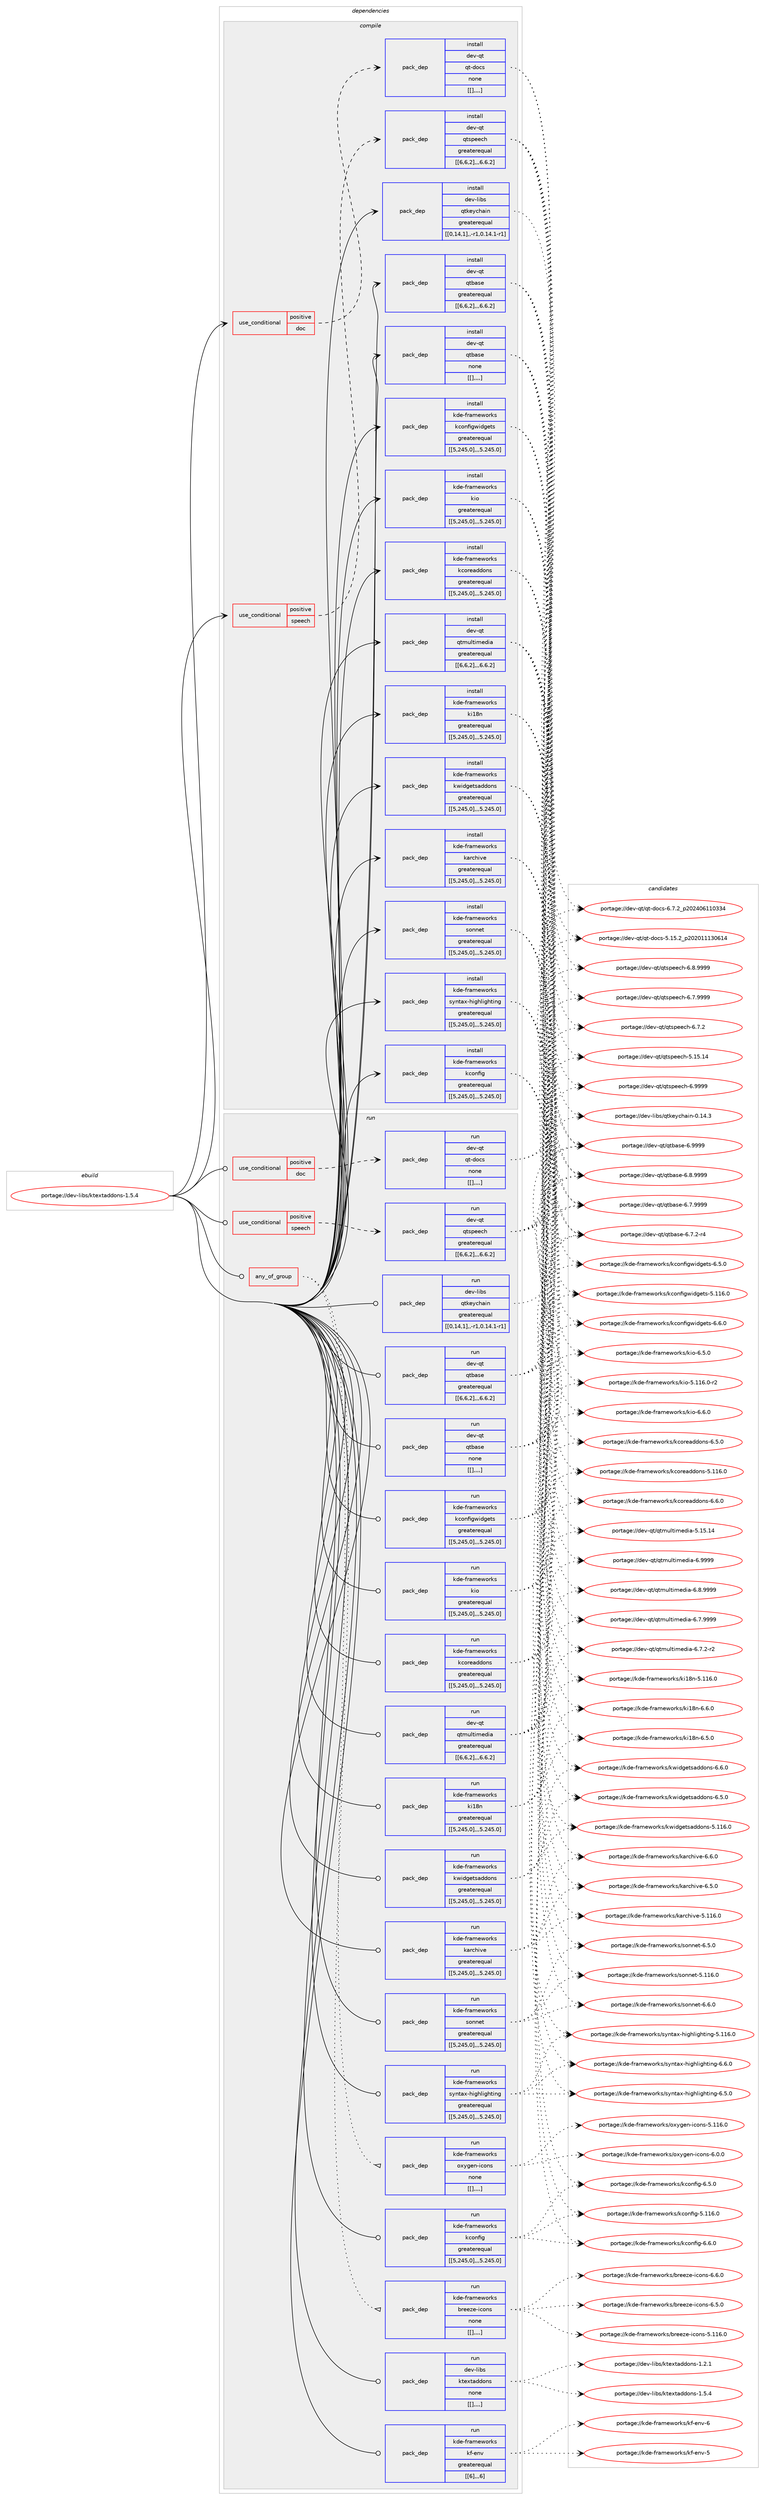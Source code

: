 digraph prolog {

# *************
# Graph options
# *************

newrank=true;
concentrate=true;
compound=true;
graph [rankdir=LR,fontname=Helvetica,fontsize=10,ranksep=1.5];#, ranksep=2.5, nodesep=0.2];
edge  [arrowhead=vee];
node  [fontname=Helvetica,fontsize=10];

# **********
# The ebuild
# **********

subgraph cluster_leftcol {
color=gray;
label=<<i>ebuild</i>>;
id [label="portage://dev-libs/ktextaddons-1.5.4", color=red, width=4, href="../dev-libs/ktextaddons-1.5.4.svg"];
}

# ****************
# The dependencies
# ****************

subgraph cluster_midcol {
color=gray;
label=<<i>dependencies</i>>;
subgraph cluster_compile {
fillcolor="#eeeeee";
style=filled;
label=<<i>compile</i>>;
subgraph cond27383 {
dependency110392 [label=<<TABLE BORDER="0" CELLBORDER="1" CELLSPACING="0" CELLPADDING="4"><TR><TD ROWSPAN="3" CELLPADDING="10">use_conditional</TD></TR><TR><TD>positive</TD></TR><TR><TD>doc</TD></TR></TABLE>>, shape=none, color=red];
subgraph pack81859 {
dependency110393 [label=<<TABLE BORDER="0" CELLBORDER="1" CELLSPACING="0" CELLPADDING="4" WIDTH="220"><TR><TD ROWSPAN="6" CELLPADDING="30">pack_dep</TD></TR><TR><TD WIDTH="110">install</TD></TR><TR><TD>dev-qt</TD></TR><TR><TD>qt-docs</TD></TR><TR><TD>none</TD></TR><TR><TD>[[],,,,]</TD></TR></TABLE>>, shape=none, color=blue];
}
dependency110392:e -> dependency110393:w [weight=20,style="dashed",arrowhead="vee"];
}
id:e -> dependency110392:w [weight=20,style="solid",arrowhead="vee"];
subgraph cond27384 {
dependency110394 [label=<<TABLE BORDER="0" CELLBORDER="1" CELLSPACING="0" CELLPADDING="4"><TR><TD ROWSPAN="3" CELLPADDING="10">use_conditional</TD></TR><TR><TD>positive</TD></TR><TR><TD>speech</TD></TR></TABLE>>, shape=none, color=red];
subgraph pack81860 {
dependency110395 [label=<<TABLE BORDER="0" CELLBORDER="1" CELLSPACING="0" CELLPADDING="4" WIDTH="220"><TR><TD ROWSPAN="6" CELLPADDING="30">pack_dep</TD></TR><TR><TD WIDTH="110">install</TD></TR><TR><TD>dev-qt</TD></TR><TR><TD>qtspeech</TD></TR><TR><TD>greaterequal</TD></TR><TR><TD>[[6,6,2],,,6.6.2]</TD></TR></TABLE>>, shape=none, color=blue];
}
dependency110394:e -> dependency110395:w [weight=20,style="dashed",arrowhead="vee"];
}
id:e -> dependency110394:w [weight=20,style="solid",arrowhead="vee"];
subgraph pack81861 {
dependency110396 [label=<<TABLE BORDER="0" CELLBORDER="1" CELLSPACING="0" CELLPADDING="4" WIDTH="220"><TR><TD ROWSPAN="6" CELLPADDING="30">pack_dep</TD></TR><TR><TD WIDTH="110">install</TD></TR><TR><TD>dev-libs</TD></TR><TR><TD>qtkeychain</TD></TR><TR><TD>greaterequal</TD></TR><TR><TD>[[0,14,1],,-r1,0.14.1-r1]</TD></TR></TABLE>>, shape=none, color=blue];
}
id:e -> dependency110396:w [weight=20,style="solid",arrowhead="vee"];
subgraph pack81862 {
dependency110397 [label=<<TABLE BORDER="0" CELLBORDER="1" CELLSPACING="0" CELLPADDING="4" WIDTH="220"><TR><TD ROWSPAN="6" CELLPADDING="30">pack_dep</TD></TR><TR><TD WIDTH="110">install</TD></TR><TR><TD>dev-qt</TD></TR><TR><TD>qtbase</TD></TR><TR><TD>greaterequal</TD></TR><TR><TD>[[6,6,2],,,6.6.2]</TD></TR></TABLE>>, shape=none, color=blue];
}
id:e -> dependency110397:w [weight=20,style="solid",arrowhead="vee"];
subgraph pack81863 {
dependency110398 [label=<<TABLE BORDER="0" CELLBORDER="1" CELLSPACING="0" CELLPADDING="4" WIDTH="220"><TR><TD ROWSPAN="6" CELLPADDING="30">pack_dep</TD></TR><TR><TD WIDTH="110">install</TD></TR><TR><TD>dev-qt</TD></TR><TR><TD>qtbase</TD></TR><TR><TD>none</TD></TR><TR><TD>[[],,,,]</TD></TR></TABLE>>, shape=none, color=blue];
}
id:e -> dependency110398:w [weight=20,style="solid",arrowhead="vee"];
subgraph pack81864 {
dependency110399 [label=<<TABLE BORDER="0" CELLBORDER="1" CELLSPACING="0" CELLPADDING="4" WIDTH="220"><TR><TD ROWSPAN="6" CELLPADDING="30">pack_dep</TD></TR><TR><TD WIDTH="110">install</TD></TR><TR><TD>dev-qt</TD></TR><TR><TD>qtmultimedia</TD></TR><TR><TD>greaterequal</TD></TR><TR><TD>[[6,6,2],,,6.6.2]</TD></TR></TABLE>>, shape=none, color=blue];
}
id:e -> dependency110399:w [weight=20,style="solid",arrowhead="vee"];
subgraph pack81865 {
dependency110400 [label=<<TABLE BORDER="0" CELLBORDER="1" CELLSPACING="0" CELLPADDING="4" WIDTH="220"><TR><TD ROWSPAN="6" CELLPADDING="30">pack_dep</TD></TR><TR><TD WIDTH="110">install</TD></TR><TR><TD>kde-frameworks</TD></TR><TR><TD>karchive</TD></TR><TR><TD>greaterequal</TD></TR><TR><TD>[[5,245,0],,,5.245.0]</TD></TR></TABLE>>, shape=none, color=blue];
}
id:e -> dependency110400:w [weight=20,style="solid",arrowhead="vee"];
subgraph pack81866 {
dependency110401 [label=<<TABLE BORDER="0" CELLBORDER="1" CELLSPACING="0" CELLPADDING="4" WIDTH="220"><TR><TD ROWSPAN="6" CELLPADDING="30">pack_dep</TD></TR><TR><TD WIDTH="110">install</TD></TR><TR><TD>kde-frameworks</TD></TR><TR><TD>kconfig</TD></TR><TR><TD>greaterequal</TD></TR><TR><TD>[[5,245,0],,,5.245.0]</TD></TR></TABLE>>, shape=none, color=blue];
}
id:e -> dependency110401:w [weight=20,style="solid",arrowhead="vee"];
subgraph pack81867 {
dependency110402 [label=<<TABLE BORDER="0" CELLBORDER="1" CELLSPACING="0" CELLPADDING="4" WIDTH="220"><TR><TD ROWSPAN="6" CELLPADDING="30">pack_dep</TD></TR><TR><TD WIDTH="110">install</TD></TR><TR><TD>kde-frameworks</TD></TR><TR><TD>kconfigwidgets</TD></TR><TR><TD>greaterequal</TD></TR><TR><TD>[[5,245,0],,,5.245.0]</TD></TR></TABLE>>, shape=none, color=blue];
}
id:e -> dependency110402:w [weight=20,style="solid",arrowhead="vee"];
subgraph pack81868 {
dependency110403 [label=<<TABLE BORDER="0" CELLBORDER="1" CELLSPACING="0" CELLPADDING="4" WIDTH="220"><TR><TD ROWSPAN="6" CELLPADDING="30">pack_dep</TD></TR><TR><TD WIDTH="110">install</TD></TR><TR><TD>kde-frameworks</TD></TR><TR><TD>kcoreaddons</TD></TR><TR><TD>greaterequal</TD></TR><TR><TD>[[5,245,0],,,5.245.0]</TD></TR></TABLE>>, shape=none, color=blue];
}
id:e -> dependency110403:w [weight=20,style="solid",arrowhead="vee"];
subgraph pack81869 {
dependency110404 [label=<<TABLE BORDER="0" CELLBORDER="1" CELLSPACING="0" CELLPADDING="4" WIDTH="220"><TR><TD ROWSPAN="6" CELLPADDING="30">pack_dep</TD></TR><TR><TD WIDTH="110">install</TD></TR><TR><TD>kde-frameworks</TD></TR><TR><TD>ki18n</TD></TR><TR><TD>greaterequal</TD></TR><TR><TD>[[5,245,0],,,5.245.0]</TD></TR></TABLE>>, shape=none, color=blue];
}
id:e -> dependency110404:w [weight=20,style="solid",arrowhead="vee"];
subgraph pack81870 {
dependency110405 [label=<<TABLE BORDER="0" CELLBORDER="1" CELLSPACING="0" CELLPADDING="4" WIDTH="220"><TR><TD ROWSPAN="6" CELLPADDING="30">pack_dep</TD></TR><TR><TD WIDTH="110">install</TD></TR><TR><TD>kde-frameworks</TD></TR><TR><TD>kio</TD></TR><TR><TD>greaterequal</TD></TR><TR><TD>[[5,245,0],,,5.245.0]</TD></TR></TABLE>>, shape=none, color=blue];
}
id:e -> dependency110405:w [weight=20,style="solid",arrowhead="vee"];
subgraph pack81871 {
dependency110406 [label=<<TABLE BORDER="0" CELLBORDER="1" CELLSPACING="0" CELLPADDING="4" WIDTH="220"><TR><TD ROWSPAN="6" CELLPADDING="30">pack_dep</TD></TR><TR><TD WIDTH="110">install</TD></TR><TR><TD>kde-frameworks</TD></TR><TR><TD>kwidgetsaddons</TD></TR><TR><TD>greaterequal</TD></TR><TR><TD>[[5,245,0],,,5.245.0]</TD></TR></TABLE>>, shape=none, color=blue];
}
id:e -> dependency110406:w [weight=20,style="solid",arrowhead="vee"];
subgraph pack81872 {
dependency110407 [label=<<TABLE BORDER="0" CELLBORDER="1" CELLSPACING="0" CELLPADDING="4" WIDTH="220"><TR><TD ROWSPAN="6" CELLPADDING="30">pack_dep</TD></TR><TR><TD WIDTH="110">install</TD></TR><TR><TD>kde-frameworks</TD></TR><TR><TD>sonnet</TD></TR><TR><TD>greaterequal</TD></TR><TR><TD>[[5,245,0],,,5.245.0]</TD></TR></TABLE>>, shape=none, color=blue];
}
id:e -> dependency110407:w [weight=20,style="solid",arrowhead="vee"];
subgraph pack81873 {
dependency110408 [label=<<TABLE BORDER="0" CELLBORDER="1" CELLSPACING="0" CELLPADDING="4" WIDTH="220"><TR><TD ROWSPAN="6" CELLPADDING="30">pack_dep</TD></TR><TR><TD WIDTH="110">install</TD></TR><TR><TD>kde-frameworks</TD></TR><TR><TD>syntax-highlighting</TD></TR><TR><TD>greaterequal</TD></TR><TR><TD>[[5,245,0],,,5.245.0]</TD></TR></TABLE>>, shape=none, color=blue];
}
id:e -> dependency110408:w [weight=20,style="solid",arrowhead="vee"];
}
subgraph cluster_compileandrun {
fillcolor="#eeeeee";
style=filled;
label=<<i>compile and run</i>>;
}
subgraph cluster_run {
fillcolor="#eeeeee";
style=filled;
label=<<i>run</i>>;
subgraph any1000 {
dependency110409 [label=<<TABLE BORDER="0" CELLBORDER="1" CELLSPACING="0" CELLPADDING="4"><TR><TD CELLPADDING="10">any_of_group</TD></TR></TABLE>>, shape=none, color=red];subgraph pack81874 {
dependency110410 [label=<<TABLE BORDER="0" CELLBORDER="1" CELLSPACING="0" CELLPADDING="4" WIDTH="220"><TR><TD ROWSPAN="6" CELLPADDING="30">pack_dep</TD></TR><TR><TD WIDTH="110">run</TD></TR><TR><TD>kde-frameworks</TD></TR><TR><TD>breeze-icons</TD></TR><TR><TD>none</TD></TR><TR><TD>[[],,,,]</TD></TR></TABLE>>, shape=none, color=blue];
}
dependency110409:e -> dependency110410:w [weight=20,style="dotted",arrowhead="oinv"];
subgraph pack81875 {
dependency110411 [label=<<TABLE BORDER="0" CELLBORDER="1" CELLSPACING="0" CELLPADDING="4" WIDTH="220"><TR><TD ROWSPAN="6" CELLPADDING="30">pack_dep</TD></TR><TR><TD WIDTH="110">run</TD></TR><TR><TD>kde-frameworks</TD></TR><TR><TD>oxygen-icons</TD></TR><TR><TD>none</TD></TR><TR><TD>[[],,,,]</TD></TR></TABLE>>, shape=none, color=blue];
}
dependency110409:e -> dependency110411:w [weight=20,style="dotted",arrowhead="oinv"];
}
id:e -> dependency110409:w [weight=20,style="solid",arrowhead="odot"];
subgraph cond27385 {
dependency110412 [label=<<TABLE BORDER="0" CELLBORDER="1" CELLSPACING="0" CELLPADDING="4"><TR><TD ROWSPAN="3" CELLPADDING="10">use_conditional</TD></TR><TR><TD>positive</TD></TR><TR><TD>doc</TD></TR></TABLE>>, shape=none, color=red];
subgraph pack81876 {
dependency110413 [label=<<TABLE BORDER="0" CELLBORDER="1" CELLSPACING="0" CELLPADDING="4" WIDTH="220"><TR><TD ROWSPAN="6" CELLPADDING="30">pack_dep</TD></TR><TR><TD WIDTH="110">run</TD></TR><TR><TD>dev-qt</TD></TR><TR><TD>qt-docs</TD></TR><TR><TD>none</TD></TR><TR><TD>[[],,,,]</TD></TR></TABLE>>, shape=none, color=blue];
}
dependency110412:e -> dependency110413:w [weight=20,style="dashed",arrowhead="vee"];
}
id:e -> dependency110412:w [weight=20,style="solid",arrowhead="odot"];
subgraph cond27386 {
dependency110414 [label=<<TABLE BORDER="0" CELLBORDER="1" CELLSPACING="0" CELLPADDING="4"><TR><TD ROWSPAN="3" CELLPADDING="10">use_conditional</TD></TR><TR><TD>positive</TD></TR><TR><TD>speech</TD></TR></TABLE>>, shape=none, color=red];
subgraph pack81877 {
dependency110415 [label=<<TABLE BORDER="0" CELLBORDER="1" CELLSPACING="0" CELLPADDING="4" WIDTH="220"><TR><TD ROWSPAN="6" CELLPADDING="30">pack_dep</TD></TR><TR><TD WIDTH="110">run</TD></TR><TR><TD>dev-qt</TD></TR><TR><TD>qtspeech</TD></TR><TR><TD>greaterequal</TD></TR><TR><TD>[[6,6,2],,,6.6.2]</TD></TR></TABLE>>, shape=none, color=blue];
}
dependency110414:e -> dependency110415:w [weight=20,style="dashed",arrowhead="vee"];
}
id:e -> dependency110414:w [weight=20,style="solid",arrowhead="odot"];
subgraph pack81878 {
dependency110416 [label=<<TABLE BORDER="0" CELLBORDER="1" CELLSPACING="0" CELLPADDING="4" WIDTH="220"><TR><TD ROWSPAN="6" CELLPADDING="30">pack_dep</TD></TR><TR><TD WIDTH="110">run</TD></TR><TR><TD>dev-libs</TD></TR><TR><TD>qtkeychain</TD></TR><TR><TD>greaterequal</TD></TR><TR><TD>[[0,14,1],,-r1,0.14.1-r1]</TD></TR></TABLE>>, shape=none, color=blue];
}
id:e -> dependency110416:w [weight=20,style="solid",arrowhead="odot"];
subgraph pack81879 {
dependency110417 [label=<<TABLE BORDER="0" CELLBORDER="1" CELLSPACING="0" CELLPADDING="4" WIDTH="220"><TR><TD ROWSPAN="6" CELLPADDING="30">pack_dep</TD></TR><TR><TD WIDTH="110">run</TD></TR><TR><TD>dev-qt</TD></TR><TR><TD>qtbase</TD></TR><TR><TD>greaterequal</TD></TR><TR><TD>[[6,6,2],,,6.6.2]</TD></TR></TABLE>>, shape=none, color=blue];
}
id:e -> dependency110417:w [weight=20,style="solid",arrowhead="odot"];
subgraph pack81880 {
dependency110418 [label=<<TABLE BORDER="0" CELLBORDER="1" CELLSPACING="0" CELLPADDING="4" WIDTH="220"><TR><TD ROWSPAN="6" CELLPADDING="30">pack_dep</TD></TR><TR><TD WIDTH="110">run</TD></TR><TR><TD>dev-qt</TD></TR><TR><TD>qtbase</TD></TR><TR><TD>none</TD></TR><TR><TD>[[],,,,]</TD></TR></TABLE>>, shape=none, color=blue];
}
id:e -> dependency110418:w [weight=20,style="solid",arrowhead="odot"];
subgraph pack81881 {
dependency110419 [label=<<TABLE BORDER="0" CELLBORDER="1" CELLSPACING="0" CELLPADDING="4" WIDTH="220"><TR><TD ROWSPAN="6" CELLPADDING="30">pack_dep</TD></TR><TR><TD WIDTH="110">run</TD></TR><TR><TD>dev-qt</TD></TR><TR><TD>qtmultimedia</TD></TR><TR><TD>greaterequal</TD></TR><TR><TD>[[6,6,2],,,6.6.2]</TD></TR></TABLE>>, shape=none, color=blue];
}
id:e -> dependency110419:w [weight=20,style="solid",arrowhead="odot"];
subgraph pack81882 {
dependency110420 [label=<<TABLE BORDER="0" CELLBORDER="1" CELLSPACING="0" CELLPADDING="4" WIDTH="220"><TR><TD ROWSPAN="6" CELLPADDING="30">pack_dep</TD></TR><TR><TD WIDTH="110">run</TD></TR><TR><TD>kde-frameworks</TD></TR><TR><TD>karchive</TD></TR><TR><TD>greaterequal</TD></TR><TR><TD>[[5,245,0],,,5.245.0]</TD></TR></TABLE>>, shape=none, color=blue];
}
id:e -> dependency110420:w [weight=20,style="solid",arrowhead="odot"];
subgraph pack81883 {
dependency110421 [label=<<TABLE BORDER="0" CELLBORDER="1" CELLSPACING="0" CELLPADDING="4" WIDTH="220"><TR><TD ROWSPAN="6" CELLPADDING="30">pack_dep</TD></TR><TR><TD WIDTH="110">run</TD></TR><TR><TD>kde-frameworks</TD></TR><TR><TD>kconfig</TD></TR><TR><TD>greaterequal</TD></TR><TR><TD>[[5,245,0],,,5.245.0]</TD></TR></TABLE>>, shape=none, color=blue];
}
id:e -> dependency110421:w [weight=20,style="solid",arrowhead="odot"];
subgraph pack81884 {
dependency110422 [label=<<TABLE BORDER="0" CELLBORDER="1" CELLSPACING="0" CELLPADDING="4" WIDTH="220"><TR><TD ROWSPAN="6" CELLPADDING="30">pack_dep</TD></TR><TR><TD WIDTH="110">run</TD></TR><TR><TD>kde-frameworks</TD></TR><TR><TD>kconfigwidgets</TD></TR><TR><TD>greaterequal</TD></TR><TR><TD>[[5,245,0],,,5.245.0]</TD></TR></TABLE>>, shape=none, color=blue];
}
id:e -> dependency110422:w [weight=20,style="solid",arrowhead="odot"];
subgraph pack81885 {
dependency110423 [label=<<TABLE BORDER="0" CELLBORDER="1" CELLSPACING="0" CELLPADDING="4" WIDTH="220"><TR><TD ROWSPAN="6" CELLPADDING="30">pack_dep</TD></TR><TR><TD WIDTH="110">run</TD></TR><TR><TD>kde-frameworks</TD></TR><TR><TD>kcoreaddons</TD></TR><TR><TD>greaterequal</TD></TR><TR><TD>[[5,245,0],,,5.245.0]</TD></TR></TABLE>>, shape=none, color=blue];
}
id:e -> dependency110423:w [weight=20,style="solid",arrowhead="odot"];
subgraph pack81886 {
dependency110424 [label=<<TABLE BORDER="0" CELLBORDER="1" CELLSPACING="0" CELLPADDING="4" WIDTH="220"><TR><TD ROWSPAN="6" CELLPADDING="30">pack_dep</TD></TR><TR><TD WIDTH="110">run</TD></TR><TR><TD>kde-frameworks</TD></TR><TR><TD>kf-env</TD></TR><TR><TD>greaterequal</TD></TR><TR><TD>[[6],,,6]</TD></TR></TABLE>>, shape=none, color=blue];
}
id:e -> dependency110424:w [weight=20,style="solid",arrowhead="odot"];
subgraph pack81887 {
dependency110425 [label=<<TABLE BORDER="0" CELLBORDER="1" CELLSPACING="0" CELLPADDING="4" WIDTH="220"><TR><TD ROWSPAN="6" CELLPADDING="30">pack_dep</TD></TR><TR><TD WIDTH="110">run</TD></TR><TR><TD>kde-frameworks</TD></TR><TR><TD>ki18n</TD></TR><TR><TD>greaterequal</TD></TR><TR><TD>[[5,245,0],,,5.245.0]</TD></TR></TABLE>>, shape=none, color=blue];
}
id:e -> dependency110425:w [weight=20,style="solid",arrowhead="odot"];
subgraph pack81888 {
dependency110426 [label=<<TABLE BORDER="0" CELLBORDER="1" CELLSPACING="0" CELLPADDING="4" WIDTH="220"><TR><TD ROWSPAN="6" CELLPADDING="30">pack_dep</TD></TR><TR><TD WIDTH="110">run</TD></TR><TR><TD>kde-frameworks</TD></TR><TR><TD>kio</TD></TR><TR><TD>greaterequal</TD></TR><TR><TD>[[5,245,0],,,5.245.0]</TD></TR></TABLE>>, shape=none, color=blue];
}
id:e -> dependency110426:w [weight=20,style="solid",arrowhead="odot"];
subgraph pack81889 {
dependency110427 [label=<<TABLE BORDER="0" CELLBORDER="1" CELLSPACING="0" CELLPADDING="4" WIDTH="220"><TR><TD ROWSPAN="6" CELLPADDING="30">pack_dep</TD></TR><TR><TD WIDTH="110">run</TD></TR><TR><TD>kde-frameworks</TD></TR><TR><TD>kwidgetsaddons</TD></TR><TR><TD>greaterequal</TD></TR><TR><TD>[[5,245,0],,,5.245.0]</TD></TR></TABLE>>, shape=none, color=blue];
}
id:e -> dependency110427:w [weight=20,style="solid",arrowhead="odot"];
subgraph pack81890 {
dependency110428 [label=<<TABLE BORDER="0" CELLBORDER="1" CELLSPACING="0" CELLPADDING="4" WIDTH="220"><TR><TD ROWSPAN="6" CELLPADDING="30">pack_dep</TD></TR><TR><TD WIDTH="110">run</TD></TR><TR><TD>kde-frameworks</TD></TR><TR><TD>sonnet</TD></TR><TR><TD>greaterequal</TD></TR><TR><TD>[[5,245,0],,,5.245.0]</TD></TR></TABLE>>, shape=none, color=blue];
}
id:e -> dependency110428:w [weight=20,style="solid",arrowhead="odot"];
subgraph pack81891 {
dependency110429 [label=<<TABLE BORDER="0" CELLBORDER="1" CELLSPACING="0" CELLPADDING="4" WIDTH="220"><TR><TD ROWSPAN="6" CELLPADDING="30">pack_dep</TD></TR><TR><TD WIDTH="110">run</TD></TR><TR><TD>kde-frameworks</TD></TR><TR><TD>syntax-highlighting</TD></TR><TR><TD>greaterequal</TD></TR><TR><TD>[[5,245,0],,,5.245.0]</TD></TR></TABLE>>, shape=none, color=blue];
}
id:e -> dependency110429:w [weight=20,style="solid",arrowhead="odot"];
subgraph pack81892 {
dependency110430 [label=<<TABLE BORDER="0" CELLBORDER="1" CELLSPACING="0" CELLPADDING="4" WIDTH="220"><TR><TD ROWSPAN="6" CELLPADDING="30">pack_dep</TD></TR><TR><TD WIDTH="110">run</TD></TR><TR><TD>dev-libs</TD></TR><TR><TD>ktextaddons</TD></TR><TR><TD>none</TD></TR><TR><TD>[[],,,,]</TD></TR></TABLE>>, shape=none, color=blue];
}
id:e -> dependency110430:w [weight=20,style="solid",arrowhead="odot"];
}
}

# **************
# The candidates
# **************

subgraph cluster_choices {
rank=same;
color=gray;
label=<<i>candidates</i>>;

subgraph choice81859 {
color=black;
nodesep=1;
choice1001011184511311647113116451001119911545544655465095112504850524854494948515152 [label="portage://dev-qt/qt-docs-6.7.2_p202406110334", color=red, width=4,href="../dev-qt/qt-docs-6.7.2_p202406110334.svg"];
choice100101118451131164711311645100111991154553464953465095112504850484949495148544952 [label="portage://dev-qt/qt-docs-5.15.2_p202011130614", color=red, width=4,href="../dev-qt/qt-docs-5.15.2_p202011130614.svg"];
dependency110393:e -> choice1001011184511311647113116451001119911545544655465095112504850524854494948515152:w [style=dotted,weight="100"];
dependency110393:e -> choice100101118451131164711311645100111991154553464953465095112504850484949495148544952:w [style=dotted,weight="100"];
}
subgraph choice81860 {
color=black;
nodesep=1;
choice10010111845113116471131161151121011019910445544657575757 [label="portage://dev-qt/qtspeech-6.9999", color=red, width=4,href="../dev-qt/qtspeech-6.9999.svg"];
choice100101118451131164711311611511210110199104455446564657575757 [label="portage://dev-qt/qtspeech-6.8.9999", color=red, width=4,href="../dev-qt/qtspeech-6.8.9999.svg"];
choice100101118451131164711311611511210110199104455446554657575757 [label="portage://dev-qt/qtspeech-6.7.9999", color=red, width=4,href="../dev-qt/qtspeech-6.7.9999.svg"];
choice100101118451131164711311611511210110199104455446554650 [label="portage://dev-qt/qtspeech-6.7.2", color=red, width=4,href="../dev-qt/qtspeech-6.7.2.svg"];
choice1001011184511311647113116115112101101991044553464953464952 [label="portage://dev-qt/qtspeech-5.15.14", color=red, width=4,href="../dev-qt/qtspeech-5.15.14.svg"];
dependency110395:e -> choice10010111845113116471131161151121011019910445544657575757:w [style=dotted,weight="100"];
dependency110395:e -> choice100101118451131164711311611511210110199104455446564657575757:w [style=dotted,weight="100"];
dependency110395:e -> choice100101118451131164711311611511210110199104455446554657575757:w [style=dotted,weight="100"];
dependency110395:e -> choice100101118451131164711311611511210110199104455446554650:w [style=dotted,weight="100"];
dependency110395:e -> choice1001011184511311647113116115112101101991044553464953464952:w [style=dotted,weight="100"];
}
subgraph choice81861 {
color=black;
nodesep=1;
choice100101118451081059811547113116107101121991049710511045484649524651 [label="portage://dev-libs/qtkeychain-0.14.3", color=red, width=4,href="../dev-libs/qtkeychain-0.14.3.svg"];
dependency110396:e -> choice100101118451081059811547113116107101121991049710511045484649524651:w [style=dotted,weight="100"];
}
subgraph choice81862 {
color=black;
nodesep=1;
choice1001011184511311647113116989711510145544657575757 [label="portage://dev-qt/qtbase-6.9999", color=red, width=4,href="../dev-qt/qtbase-6.9999.svg"];
choice10010111845113116471131169897115101455446564657575757 [label="portage://dev-qt/qtbase-6.8.9999", color=red, width=4,href="../dev-qt/qtbase-6.8.9999.svg"];
choice10010111845113116471131169897115101455446554657575757 [label="portage://dev-qt/qtbase-6.7.9999", color=red, width=4,href="../dev-qt/qtbase-6.7.9999.svg"];
choice100101118451131164711311698971151014554465546504511452 [label="portage://dev-qt/qtbase-6.7.2-r4", color=red, width=4,href="../dev-qt/qtbase-6.7.2-r4.svg"];
dependency110397:e -> choice1001011184511311647113116989711510145544657575757:w [style=dotted,weight="100"];
dependency110397:e -> choice10010111845113116471131169897115101455446564657575757:w [style=dotted,weight="100"];
dependency110397:e -> choice10010111845113116471131169897115101455446554657575757:w [style=dotted,weight="100"];
dependency110397:e -> choice100101118451131164711311698971151014554465546504511452:w [style=dotted,weight="100"];
}
subgraph choice81863 {
color=black;
nodesep=1;
choice1001011184511311647113116989711510145544657575757 [label="portage://dev-qt/qtbase-6.9999", color=red, width=4,href="../dev-qt/qtbase-6.9999.svg"];
choice10010111845113116471131169897115101455446564657575757 [label="portage://dev-qt/qtbase-6.8.9999", color=red, width=4,href="../dev-qt/qtbase-6.8.9999.svg"];
choice10010111845113116471131169897115101455446554657575757 [label="portage://dev-qt/qtbase-6.7.9999", color=red, width=4,href="../dev-qt/qtbase-6.7.9999.svg"];
choice100101118451131164711311698971151014554465546504511452 [label="portage://dev-qt/qtbase-6.7.2-r4", color=red, width=4,href="../dev-qt/qtbase-6.7.2-r4.svg"];
dependency110398:e -> choice1001011184511311647113116989711510145544657575757:w [style=dotted,weight="100"];
dependency110398:e -> choice10010111845113116471131169897115101455446564657575757:w [style=dotted,weight="100"];
dependency110398:e -> choice10010111845113116471131169897115101455446554657575757:w [style=dotted,weight="100"];
dependency110398:e -> choice100101118451131164711311698971151014554465546504511452:w [style=dotted,weight="100"];
}
subgraph choice81864 {
color=black;
nodesep=1;
choice10010111845113116471131161091171081161051091011001059745544657575757 [label="portage://dev-qt/qtmultimedia-6.9999", color=red, width=4,href="../dev-qt/qtmultimedia-6.9999.svg"];
choice100101118451131164711311610911710811610510910110010597455446564657575757 [label="portage://dev-qt/qtmultimedia-6.8.9999", color=red, width=4,href="../dev-qt/qtmultimedia-6.8.9999.svg"];
choice100101118451131164711311610911710811610510910110010597455446554657575757 [label="portage://dev-qt/qtmultimedia-6.7.9999", color=red, width=4,href="../dev-qt/qtmultimedia-6.7.9999.svg"];
choice1001011184511311647113116109117108116105109101100105974554465546504511450 [label="portage://dev-qt/qtmultimedia-6.7.2-r2", color=red, width=4,href="../dev-qt/qtmultimedia-6.7.2-r2.svg"];
choice1001011184511311647113116109117108116105109101100105974553464953464952 [label="portage://dev-qt/qtmultimedia-5.15.14", color=red, width=4,href="../dev-qt/qtmultimedia-5.15.14.svg"];
dependency110399:e -> choice10010111845113116471131161091171081161051091011001059745544657575757:w [style=dotted,weight="100"];
dependency110399:e -> choice100101118451131164711311610911710811610510910110010597455446564657575757:w [style=dotted,weight="100"];
dependency110399:e -> choice100101118451131164711311610911710811610510910110010597455446554657575757:w [style=dotted,weight="100"];
dependency110399:e -> choice1001011184511311647113116109117108116105109101100105974554465546504511450:w [style=dotted,weight="100"];
dependency110399:e -> choice1001011184511311647113116109117108116105109101100105974553464953464952:w [style=dotted,weight="100"];
}
subgraph choice81865 {
color=black;
nodesep=1;
choice1071001014510211497109101119111114107115471079711499104105118101455446544648 [label="portage://kde-frameworks/karchive-6.6.0", color=red, width=4,href="../kde-frameworks/karchive-6.6.0.svg"];
choice1071001014510211497109101119111114107115471079711499104105118101455446534648 [label="portage://kde-frameworks/karchive-6.5.0", color=red, width=4,href="../kde-frameworks/karchive-6.5.0.svg"];
choice10710010145102114971091011191111141071154710797114991041051181014553464949544648 [label="portage://kde-frameworks/karchive-5.116.0", color=red, width=4,href="../kde-frameworks/karchive-5.116.0.svg"];
dependency110400:e -> choice1071001014510211497109101119111114107115471079711499104105118101455446544648:w [style=dotted,weight="100"];
dependency110400:e -> choice1071001014510211497109101119111114107115471079711499104105118101455446534648:w [style=dotted,weight="100"];
dependency110400:e -> choice10710010145102114971091011191111141071154710797114991041051181014553464949544648:w [style=dotted,weight="100"];
}
subgraph choice81866 {
color=black;
nodesep=1;
choice10710010145102114971091011191111141071154710799111110102105103455446544648 [label="portage://kde-frameworks/kconfig-6.6.0", color=red, width=4,href="../kde-frameworks/kconfig-6.6.0.svg"];
choice10710010145102114971091011191111141071154710799111110102105103455446534648 [label="portage://kde-frameworks/kconfig-6.5.0", color=red, width=4,href="../kde-frameworks/kconfig-6.5.0.svg"];
choice107100101451021149710910111911111410711547107991111101021051034553464949544648 [label="portage://kde-frameworks/kconfig-5.116.0", color=red, width=4,href="../kde-frameworks/kconfig-5.116.0.svg"];
dependency110401:e -> choice10710010145102114971091011191111141071154710799111110102105103455446544648:w [style=dotted,weight="100"];
dependency110401:e -> choice10710010145102114971091011191111141071154710799111110102105103455446534648:w [style=dotted,weight="100"];
dependency110401:e -> choice107100101451021149710910111911111410711547107991111101021051034553464949544648:w [style=dotted,weight="100"];
}
subgraph choice81867 {
color=black;
nodesep=1;
choice10710010145102114971091011191111141071154710799111110102105103119105100103101116115455446544648 [label="portage://kde-frameworks/kconfigwidgets-6.6.0", color=red, width=4,href="../kde-frameworks/kconfigwidgets-6.6.0.svg"];
choice10710010145102114971091011191111141071154710799111110102105103119105100103101116115455446534648 [label="portage://kde-frameworks/kconfigwidgets-6.5.0", color=red, width=4,href="../kde-frameworks/kconfigwidgets-6.5.0.svg"];
choice107100101451021149710910111911111410711547107991111101021051031191051001031011161154553464949544648 [label="portage://kde-frameworks/kconfigwidgets-5.116.0", color=red, width=4,href="../kde-frameworks/kconfigwidgets-5.116.0.svg"];
dependency110402:e -> choice10710010145102114971091011191111141071154710799111110102105103119105100103101116115455446544648:w [style=dotted,weight="100"];
dependency110402:e -> choice10710010145102114971091011191111141071154710799111110102105103119105100103101116115455446534648:w [style=dotted,weight="100"];
dependency110402:e -> choice107100101451021149710910111911111410711547107991111101021051031191051001031011161154553464949544648:w [style=dotted,weight="100"];
}
subgraph choice81868 {
color=black;
nodesep=1;
choice1071001014510211497109101119111114107115471079911111410197100100111110115455446544648 [label="portage://kde-frameworks/kcoreaddons-6.6.0", color=red, width=4,href="../kde-frameworks/kcoreaddons-6.6.0.svg"];
choice1071001014510211497109101119111114107115471079911111410197100100111110115455446534648 [label="portage://kde-frameworks/kcoreaddons-6.5.0", color=red, width=4,href="../kde-frameworks/kcoreaddons-6.5.0.svg"];
choice10710010145102114971091011191111141071154710799111114101971001001111101154553464949544648 [label="portage://kde-frameworks/kcoreaddons-5.116.0", color=red, width=4,href="../kde-frameworks/kcoreaddons-5.116.0.svg"];
dependency110403:e -> choice1071001014510211497109101119111114107115471079911111410197100100111110115455446544648:w [style=dotted,weight="100"];
dependency110403:e -> choice1071001014510211497109101119111114107115471079911111410197100100111110115455446534648:w [style=dotted,weight="100"];
dependency110403:e -> choice10710010145102114971091011191111141071154710799111114101971001001111101154553464949544648:w [style=dotted,weight="100"];
}
subgraph choice81869 {
color=black;
nodesep=1;
choice1071001014510211497109101119111114107115471071054956110455446544648 [label="portage://kde-frameworks/ki18n-6.6.0", color=red, width=4,href="../kde-frameworks/ki18n-6.6.0.svg"];
choice1071001014510211497109101119111114107115471071054956110455446534648 [label="portage://kde-frameworks/ki18n-6.5.0", color=red, width=4,href="../kde-frameworks/ki18n-6.5.0.svg"];
choice10710010145102114971091011191111141071154710710549561104553464949544648 [label="portage://kde-frameworks/ki18n-5.116.0", color=red, width=4,href="../kde-frameworks/ki18n-5.116.0.svg"];
dependency110404:e -> choice1071001014510211497109101119111114107115471071054956110455446544648:w [style=dotted,weight="100"];
dependency110404:e -> choice1071001014510211497109101119111114107115471071054956110455446534648:w [style=dotted,weight="100"];
dependency110404:e -> choice10710010145102114971091011191111141071154710710549561104553464949544648:w [style=dotted,weight="100"];
}
subgraph choice81870 {
color=black;
nodesep=1;
choice107100101451021149710910111911111410711547107105111455446544648 [label="portage://kde-frameworks/kio-6.6.0", color=red, width=4,href="../kde-frameworks/kio-6.6.0.svg"];
choice107100101451021149710910111911111410711547107105111455446534648 [label="portage://kde-frameworks/kio-6.5.0", color=red, width=4,href="../kde-frameworks/kio-6.5.0.svg"];
choice10710010145102114971091011191111141071154710710511145534649495446484511450 [label="portage://kde-frameworks/kio-5.116.0-r2", color=red, width=4,href="../kde-frameworks/kio-5.116.0-r2.svg"];
dependency110405:e -> choice107100101451021149710910111911111410711547107105111455446544648:w [style=dotted,weight="100"];
dependency110405:e -> choice107100101451021149710910111911111410711547107105111455446534648:w [style=dotted,weight="100"];
dependency110405:e -> choice10710010145102114971091011191111141071154710710511145534649495446484511450:w [style=dotted,weight="100"];
}
subgraph choice81871 {
color=black;
nodesep=1;
choice10710010145102114971091011191111141071154710711910510010310111611597100100111110115455446544648 [label="portage://kde-frameworks/kwidgetsaddons-6.6.0", color=red, width=4,href="../kde-frameworks/kwidgetsaddons-6.6.0.svg"];
choice10710010145102114971091011191111141071154710711910510010310111611597100100111110115455446534648 [label="portage://kde-frameworks/kwidgetsaddons-6.5.0", color=red, width=4,href="../kde-frameworks/kwidgetsaddons-6.5.0.svg"];
choice107100101451021149710910111911111410711547107119105100103101116115971001001111101154553464949544648 [label="portage://kde-frameworks/kwidgetsaddons-5.116.0", color=red, width=4,href="../kde-frameworks/kwidgetsaddons-5.116.0.svg"];
dependency110406:e -> choice10710010145102114971091011191111141071154710711910510010310111611597100100111110115455446544648:w [style=dotted,weight="100"];
dependency110406:e -> choice10710010145102114971091011191111141071154710711910510010310111611597100100111110115455446534648:w [style=dotted,weight="100"];
dependency110406:e -> choice107100101451021149710910111911111410711547107119105100103101116115971001001111101154553464949544648:w [style=dotted,weight="100"];
}
subgraph choice81872 {
color=black;
nodesep=1;
choice107100101451021149710910111911111410711547115111110110101116455446544648 [label="portage://kde-frameworks/sonnet-6.6.0", color=red, width=4,href="../kde-frameworks/sonnet-6.6.0.svg"];
choice107100101451021149710910111911111410711547115111110110101116455446534648 [label="portage://kde-frameworks/sonnet-6.5.0", color=red, width=4,href="../kde-frameworks/sonnet-6.5.0.svg"];
choice1071001014510211497109101119111114107115471151111101101011164553464949544648 [label="portage://kde-frameworks/sonnet-5.116.0", color=red, width=4,href="../kde-frameworks/sonnet-5.116.0.svg"];
dependency110407:e -> choice107100101451021149710910111911111410711547115111110110101116455446544648:w [style=dotted,weight="100"];
dependency110407:e -> choice107100101451021149710910111911111410711547115111110110101116455446534648:w [style=dotted,weight="100"];
dependency110407:e -> choice1071001014510211497109101119111114107115471151111101101011164553464949544648:w [style=dotted,weight="100"];
}
subgraph choice81873 {
color=black;
nodesep=1;
choice1071001014510211497109101119111114107115471151211101169712045104105103104108105103104116105110103455446544648 [label="portage://kde-frameworks/syntax-highlighting-6.6.0", color=red, width=4,href="../kde-frameworks/syntax-highlighting-6.6.0.svg"];
choice1071001014510211497109101119111114107115471151211101169712045104105103104108105103104116105110103455446534648 [label="portage://kde-frameworks/syntax-highlighting-6.5.0", color=red, width=4,href="../kde-frameworks/syntax-highlighting-6.5.0.svg"];
choice10710010145102114971091011191111141071154711512111011697120451041051031041081051031041161051101034553464949544648 [label="portage://kde-frameworks/syntax-highlighting-5.116.0", color=red, width=4,href="../kde-frameworks/syntax-highlighting-5.116.0.svg"];
dependency110408:e -> choice1071001014510211497109101119111114107115471151211101169712045104105103104108105103104116105110103455446544648:w [style=dotted,weight="100"];
dependency110408:e -> choice1071001014510211497109101119111114107115471151211101169712045104105103104108105103104116105110103455446534648:w [style=dotted,weight="100"];
dependency110408:e -> choice10710010145102114971091011191111141071154711512111011697120451041051031041081051031041161051101034553464949544648:w [style=dotted,weight="100"];
}
subgraph choice81874 {
color=black;
nodesep=1;
choice107100101451021149710910111911111410711547981141011011221014510599111110115455446544648 [label="portage://kde-frameworks/breeze-icons-6.6.0", color=red, width=4,href="../kde-frameworks/breeze-icons-6.6.0.svg"];
choice107100101451021149710910111911111410711547981141011011221014510599111110115455446534648 [label="portage://kde-frameworks/breeze-icons-6.5.0", color=red, width=4,href="../kde-frameworks/breeze-icons-6.5.0.svg"];
choice1071001014510211497109101119111114107115479811410110112210145105991111101154553464949544648 [label="portage://kde-frameworks/breeze-icons-5.116.0", color=red, width=4,href="../kde-frameworks/breeze-icons-5.116.0.svg"];
dependency110410:e -> choice107100101451021149710910111911111410711547981141011011221014510599111110115455446544648:w [style=dotted,weight="100"];
dependency110410:e -> choice107100101451021149710910111911111410711547981141011011221014510599111110115455446534648:w [style=dotted,weight="100"];
dependency110410:e -> choice1071001014510211497109101119111114107115479811410110112210145105991111101154553464949544648:w [style=dotted,weight="100"];
}
subgraph choice81875 {
color=black;
nodesep=1;
choice1071001014510211497109101119111114107115471111201211031011104510599111110115455446484648 [label="portage://kde-frameworks/oxygen-icons-6.0.0", color=red, width=4,href="../kde-frameworks/oxygen-icons-6.0.0.svg"];
choice10710010145102114971091011191111141071154711112012110310111045105991111101154553464949544648 [label="portage://kde-frameworks/oxygen-icons-5.116.0", color=red, width=4,href="../kde-frameworks/oxygen-icons-5.116.0.svg"];
dependency110411:e -> choice1071001014510211497109101119111114107115471111201211031011104510599111110115455446484648:w [style=dotted,weight="100"];
dependency110411:e -> choice10710010145102114971091011191111141071154711112012110310111045105991111101154553464949544648:w [style=dotted,weight="100"];
}
subgraph choice81876 {
color=black;
nodesep=1;
choice1001011184511311647113116451001119911545544655465095112504850524854494948515152 [label="portage://dev-qt/qt-docs-6.7.2_p202406110334", color=red, width=4,href="../dev-qt/qt-docs-6.7.2_p202406110334.svg"];
choice100101118451131164711311645100111991154553464953465095112504850484949495148544952 [label="portage://dev-qt/qt-docs-5.15.2_p202011130614", color=red, width=4,href="../dev-qt/qt-docs-5.15.2_p202011130614.svg"];
dependency110413:e -> choice1001011184511311647113116451001119911545544655465095112504850524854494948515152:w [style=dotted,weight="100"];
dependency110413:e -> choice100101118451131164711311645100111991154553464953465095112504850484949495148544952:w [style=dotted,weight="100"];
}
subgraph choice81877 {
color=black;
nodesep=1;
choice10010111845113116471131161151121011019910445544657575757 [label="portage://dev-qt/qtspeech-6.9999", color=red, width=4,href="../dev-qt/qtspeech-6.9999.svg"];
choice100101118451131164711311611511210110199104455446564657575757 [label="portage://dev-qt/qtspeech-6.8.9999", color=red, width=4,href="../dev-qt/qtspeech-6.8.9999.svg"];
choice100101118451131164711311611511210110199104455446554657575757 [label="portage://dev-qt/qtspeech-6.7.9999", color=red, width=4,href="../dev-qt/qtspeech-6.7.9999.svg"];
choice100101118451131164711311611511210110199104455446554650 [label="portage://dev-qt/qtspeech-6.7.2", color=red, width=4,href="../dev-qt/qtspeech-6.7.2.svg"];
choice1001011184511311647113116115112101101991044553464953464952 [label="portage://dev-qt/qtspeech-5.15.14", color=red, width=4,href="../dev-qt/qtspeech-5.15.14.svg"];
dependency110415:e -> choice10010111845113116471131161151121011019910445544657575757:w [style=dotted,weight="100"];
dependency110415:e -> choice100101118451131164711311611511210110199104455446564657575757:w [style=dotted,weight="100"];
dependency110415:e -> choice100101118451131164711311611511210110199104455446554657575757:w [style=dotted,weight="100"];
dependency110415:e -> choice100101118451131164711311611511210110199104455446554650:w [style=dotted,weight="100"];
dependency110415:e -> choice1001011184511311647113116115112101101991044553464953464952:w [style=dotted,weight="100"];
}
subgraph choice81878 {
color=black;
nodesep=1;
choice100101118451081059811547113116107101121991049710511045484649524651 [label="portage://dev-libs/qtkeychain-0.14.3", color=red, width=4,href="../dev-libs/qtkeychain-0.14.3.svg"];
dependency110416:e -> choice100101118451081059811547113116107101121991049710511045484649524651:w [style=dotted,weight="100"];
}
subgraph choice81879 {
color=black;
nodesep=1;
choice1001011184511311647113116989711510145544657575757 [label="portage://dev-qt/qtbase-6.9999", color=red, width=4,href="../dev-qt/qtbase-6.9999.svg"];
choice10010111845113116471131169897115101455446564657575757 [label="portage://dev-qt/qtbase-6.8.9999", color=red, width=4,href="../dev-qt/qtbase-6.8.9999.svg"];
choice10010111845113116471131169897115101455446554657575757 [label="portage://dev-qt/qtbase-6.7.9999", color=red, width=4,href="../dev-qt/qtbase-6.7.9999.svg"];
choice100101118451131164711311698971151014554465546504511452 [label="portage://dev-qt/qtbase-6.7.2-r4", color=red, width=4,href="../dev-qt/qtbase-6.7.2-r4.svg"];
dependency110417:e -> choice1001011184511311647113116989711510145544657575757:w [style=dotted,weight="100"];
dependency110417:e -> choice10010111845113116471131169897115101455446564657575757:w [style=dotted,weight="100"];
dependency110417:e -> choice10010111845113116471131169897115101455446554657575757:w [style=dotted,weight="100"];
dependency110417:e -> choice100101118451131164711311698971151014554465546504511452:w [style=dotted,weight="100"];
}
subgraph choice81880 {
color=black;
nodesep=1;
choice1001011184511311647113116989711510145544657575757 [label="portage://dev-qt/qtbase-6.9999", color=red, width=4,href="../dev-qt/qtbase-6.9999.svg"];
choice10010111845113116471131169897115101455446564657575757 [label="portage://dev-qt/qtbase-6.8.9999", color=red, width=4,href="../dev-qt/qtbase-6.8.9999.svg"];
choice10010111845113116471131169897115101455446554657575757 [label="portage://dev-qt/qtbase-6.7.9999", color=red, width=4,href="../dev-qt/qtbase-6.7.9999.svg"];
choice100101118451131164711311698971151014554465546504511452 [label="portage://dev-qt/qtbase-6.7.2-r4", color=red, width=4,href="../dev-qt/qtbase-6.7.2-r4.svg"];
dependency110418:e -> choice1001011184511311647113116989711510145544657575757:w [style=dotted,weight="100"];
dependency110418:e -> choice10010111845113116471131169897115101455446564657575757:w [style=dotted,weight="100"];
dependency110418:e -> choice10010111845113116471131169897115101455446554657575757:w [style=dotted,weight="100"];
dependency110418:e -> choice100101118451131164711311698971151014554465546504511452:w [style=dotted,weight="100"];
}
subgraph choice81881 {
color=black;
nodesep=1;
choice10010111845113116471131161091171081161051091011001059745544657575757 [label="portage://dev-qt/qtmultimedia-6.9999", color=red, width=4,href="../dev-qt/qtmultimedia-6.9999.svg"];
choice100101118451131164711311610911710811610510910110010597455446564657575757 [label="portage://dev-qt/qtmultimedia-6.8.9999", color=red, width=4,href="../dev-qt/qtmultimedia-6.8.9999.svg"];
choice100101118451131164711311610911710811610510910110010597455446554657575757 [label="portage://dev-qt/qtmultimedia-6.7.9999", color=red, width=4,href="../dev-qt/qtmultimedia-6.7.9999.svg"];
choice1001011184511311647113116109117108116105109101100105974554465546504511450 [label="portage://dev-qt/qtmultimedia-6.7.2-r2", color=red, width=4,href="../dev-qt/qtmultimedia-6.7.2-r2.svg"];
choice1001011184511311647113116109117108116105109101100105974553464953464952 [label="portage://dev-qt/qtmultimedia-5.15.14", color=red, width=4,href="../dev-qt/qtmultimedia-5.15.14.svg"];
dependency110419:e -> choice10010111845113116471131161091171081161051091011001059745544657575757:w [style=dotted,weight="100"];
dependency110419:e -> choice100101118451131164711311610911710811610510910110010597455446564657575757:w [style=dotted,weight="100"];
dependency110419:e -> choice100101118451131164711311610911710811610510910110010597455446554657575757:w [style=dotted,weight="100"];
dependency110419:e -> choice1001011184511311647113116109117108116105109101100105974554465546504511450:w [style=dotted,weight="100"];
dependency110419:e -> choice1001011184511311647113116109117108116105109101100105974553464953464952:w [style=dotted,weight="100"];
}
subgraph choice81882 {
color=black;
nodesep=1;
choice1071001014510211497109101119111114107115471079711499104105118101455446544648 [label="portage://kde-frameworks/karchive-6.6.0", color=red, width=4,href="../kde-frameworks/karchive-6.6.0.svg"];
choice1071001014510211497109101119111114107115471079711499104105118101455446534648 [label="portage://kde-frameworks/karchive-6.5.0", color=red, width=4,href="../kde-frameworks/karchive-6.5.0.svg"];
choice10710010145102114971091011191111141071154710797114991041051181014553464949544648 [label="portage://kde-frameworks/karchive-5.116.0", color=red, width=4,href="../kde-frameworks/karchive-5.116.0.svg"];
dependency110420:e -> choice1071001014510211497109101119111114107115471079711499104105118101455446544648:w [style=dotted,weight="100"];
dependency110420:e -> choice1071001014510211497109101119111114107115471079711499104105118101455446534648:w [style=dotted,weight="100"];
dependency110420:e -> choice10710010145102114971091011191111141071154710797114991041051181014553464949544648:w [style=dotted,weight="100"];
}
subgraph choice81883 {
color=black;
nodesep=1;
choice10710010145102114971091011191111141071154710799111110102105103455446544648 [label="portage://kde-frameworks/kconfig-6.6.0", color=red, width=4,href="../kde-frameworks/kconfig-6.6.0.svg"];
choice10710010145102114971091011191111141071154710799111110102105103455446534648 [label="portage://kde-frameworks/kconfig-6.5.0", color=red, width=4,href="../kde-frameworks/kconfig-6.5.0.svg"];
choice107100101451021149710910111911111410711547107991111101021051034553464949544648 [label="portage://kde-frameworks/kconfig-5.116.0", color=red, width=4,href="../kde-frameworks/kconfig-5.116.0.svg"];
dependency110421:e -> choice10710010145102114971091011191111141071154710799111110102105103455446544648:w [style=dotted,weight="100"];
dependency110421:e -> choice10710010145102114971091011191111141071154710799111110102105103455446534648:w [style=dotted,weight="100"];
dependency110421:e -> choice107100101451021149710910111911111410711547107991111101021051034553464949544648:w [style=dotted,weight="100"];
}
subgraph choice81884 {
color=black;
nodesep=1;
choice10710010145102114971091011191111141071154710799111110102105103119105100103101116115455446544648 [label="portage://kde-frameworks/kconfigwidgets-6.6.0", color=red, width=4,href="../kde-frameworks/kconfigwidgets-6.6.0.svg"];
choice10710010145102114971091011191111141071154710799111110102105103119105100103101116115455446534648 [label="portage://kde-frameworks/kconfigwidgets-6.5.0", color=red, width=4,href="../kde-frameworks/kconfigwidgets-6.5.0.svg"];
choice107100101451021149710910111911111410711547107991111101021051031191051001031011161154553464949544648 [label="portage://kde-frameworks/kconfigwidgets-5.116.0", color=red, width=4,href="../kde-frameworks/kconfigwidgets-5.116.0.svg"];
dependency110422:e -> choice10710010145102114971091011191111141071154710799111110102105103119105100103101116115455446544648:w [style=dotted,weight="100"];
dependency110422:e -> choice10710010145102114971091011191111141071154710799111110102105103119105100103101116115455446534648:w [style=dotted,weight="100"];
dependency110422:e -> choice107100101451021149710910111911111410711547107991111101021051031191051001031011161154553464949544648:w [style=dotted,weight="100"];
}
subgraph choice81885 {
color=black;
nodesep=1;
choice1071001014510211497109101119111114107115471079911111410197100100111110115455446544648 [label="portage://kde-frameworks/kcoreaddons-6.6.0", color=red, width=4,href="../kde-frameworks/kcoreaddons-6.6.0.svg"];
choice1071001014510211497109101119111114107115471079911111410197100100111110115455446534648 [label="portage://kde-frameworks/kcoreaddons-6.5.0", color=red, width=4,href="../kde-frameworks/kcoreaddons-6.5.0.svg"];
choice10710010145102114971091011191111141071154710799111114101971001001111101154553464949544648 [label="portage://kde-frameworks/kcoreaddons-5.116.0", color=red, width=4,href="../kde-frameworks/kcoreaddons-5.116.0.svg"];
dependency110423:e -> choice1071001014510211497109101119111114107115471079911111410197100100111110115455446544648:w [style=dotted,weight="100"];
dependency110423:e -> choice1071001014510211497109101119111114107115471079911111410197100100111110115455446534648:w [style=dotted,weight="100"];
dependency110423:e -> choice10710010145102114971091011191111141071154710799111114101971001001111101154553464949544648:w [style=dotted,weight="100"];
}
subgraph choice81886 {
color=black;
nodesep=1;
choice107100101451021149710910111911111410711547107102451011101184554 [label="portage://kde-frameworks/kf-env-6", color=red, width=4,href="../kde-frameworks/kf-env-6.svg"];
choice107100101451021149710910111911111410711547107102451011101184553 [label="portage://kde-frameworks/kf-env-5", color=red, width=4,href="../kde-frameworks/kf-env-5.svg"];
dependency110424:e -> choice107100101451021149710910111911111410711547107102451011101184554:w [style=dotted,weight="100"];
dependency110424:e -> choice107100101451021149710910111911111410711547107102451011101184553:w [style=dotted,weight="100"];
}
subgraph choice81887 {
color=black;
nodesep=1;
choice1071001014510211497109101119111114107115471071054956110455446544648 [label="portage://kde-frameworks/ki18n-6.6.0", color=red, width=4,href="../kde-frameworks/ki18n-6.6.0.svg"];
choice1071001014510211497109101119111114107115471071054956110455446534648 [label="portage://kde-frameworks/ki18n-6.5.0", color=red, width=4,href="../kde-frameworks/ki18n-6.5.0.svg"];
choice10710010145102114971091011191111141071154710710549561104553464949544648 [label="portage://kde-frameworks/ki18n-5.116.0", color=red, width=4,href="../kde-frameworks/ki18n-5.116.0.svg"];
dependency110425:e -> choice1071001014510211497109101119111114107115471071054956110455446544648:w [style=dotted,weight="100"];
dependency110425:e -> choice1071001014510211497109101119111114107115471071054956110455446534648:w [style=dotted,weight="100"];
dependency110425:e -> choice10710010145102114971091011191111141071154710710549561104553464949544648:w [style=dotted,weight="100"];
}
subgraph choice81888 {
color=black;
nodesep=1;
choice107100101451021149710910111911111410711547107105111455446544648 [label="portage://kde-frameworks/kio-6.6.0", color=red, width=4,href="../kde-frameworks/kio-6.6.0.svg"];
choice107100101451021149710910111911111410711547107105111455446534648 [label="portage://kde-frameworks/kio-6.5.0", color=red, width=4,href="../kde-frameworks/kio-6.5.0.svg"];
choice10710010145102114971091011191111141071154710710511145534649495446484511450 [label="portage://kde-frameworks/kio-5.116.0-r2", color=red, width=4,href="../kde-frameworks/kio-5.116.0-r2.svg"];
dependency110426:e -> choice107100101451021149710910111911111410711547107105111455446544648:w [style=dotted,weight="100"];
dependency110426:e -> choice107100101451021149710910111911111410711547107105111455446534648:w [style=dotted,weight="100"];
dependency110426:e -> choice10710010145102114971091011191111141071154710710511145534649495446484511450:w [style=dotted,weight="100"];
}
subgraph choice81889 {
color=black;
nodesep=1;
choice10710010145102114971091011191111141071154710711910510010310111611597100100111110115455446544648 [label="portage://kde-frameworks/kwidgetsaddons-6.6.0", color=red, width=4,href="../kde-frameworks/kwidgetsaddons-6.6.0.svg"];
choice10710010145102114971091011191111141071154710711910510010310111611597100100111110115455446534648 [label="portage://kde-frameworks/kwidgetsaddons-6.5.0", color=red, width=4,href="../kde-frameworks/kwidgetsaddons-6.5.0.svg"];
choice107100101451021149710910111911111410711547107119105100103101116115971001001111101154553464949544648 [label="portage://kde-frameworks/kwidgetsaddons-5.116.0", color=red, width=4,href="../kde-frameworks/kwidgetsaddons-5.116.0.svg"];
dependency110427:e -> choice10710010145102114971091011191111141071154710711910510010310111611597100100111110115455446544648:w [style=dotted,weight="100"];
dependency110427:e -> choice10710010145102114971091011191111141071154710711910510010310111611597100100111110115455446534648:w [style=dotted,weight="100"];
dependency110427:e -> choice107100101451021149710910111911111410711547107119105100103101116115971001001111101154553464949544648:w [style=dotted,weight="100"];
}
subgraph choice81890 {
color=black;
nodesep=1;
choice107100101451021149710910111911111410711547115111110110101116455446544648 [label="portage://kde-frameworks/sonnet-6.6.0", color=red, width=4,href="../kde-frameworks/sonnet-6.6.0.svg"];
choice107100101451021149710910111911111410711547115111110110101116455446534648 [label="portage://kde-frameworks/sonnet-6.5.0", color=red, width=4,href="../kde-frameworks/sonnet-6.5.0.svg"];
choice1071001014510211497109101119111114107115471151111101101011164553464949544648 [label="portage://kde-frameworks/sonnet-5.116.0", color=red, width=4,href="../kde-frameworks/sonnet-5.116.0.svg"];
dependency110428:e -> choice107100101451021149710910111911111410711547115111110110101116455446544648:w [style=dotted,weight="100"];
dependency110428:e -> choice107100101451021149710910111911111410711547115111110110101116455446534648:w [style=dotted,weight="100"];
dependency110428:e -> choice1071001014510211497109101119111114107115471151111101101011164553464949544648:w [style=dotted,weight="100"];
}
subgraph choice81891 {
color=black;
nodesep=1;
choice1071001014510211497109101119111114107115471151211101169712045104105103104108105103104116105110103455446544648 [label="portage://kde-frameworks/syntax-highlighting-6.6.0", color=red, width=4,href="../kde-frameworks/syntax-highlighting-6.6.0.svg"];
choice1071001014510211497109101119111114107115471151211101169712045104105103104108105103104116105110103455446534648 [label="portage://kde-frameworks/syntax-highlighting-6.5.0", color=red, width=4,href="../kde-frameworks/syntax-highlighting-6.5.0.svg"];
choice10710010145102114971091011191111141071154711512111011697120451041051031041081051031041161051101034553464949544648 [label="portage://kde-frameworks/syntax-highlighting-5.116.0", color=red, width=4,href="../kde-frameworks/syntax-highlighting-5.116.0.svg"];
dependency110429:e -> choice1071001014510211497109101119111114107115471151211101169712045104105103104108105103104116105110103455446544648:w [style=dotted,weight="100"];
dependency110429:e -> choice1071001014510211497109101119111114107115471151211101169712045104105103104108105103104116105110103455446534648:w [style=dotted,weight="100"];
dependency110429:e -> choice10710010145102114971091011191111141071154711512111011697120451041051031041081051031041161051101034553464949544648:w [style=dotted,weight="100"];
}
subgraph choice81892 {
color=black;
nodesep=1;
choice10010111845108105981154710711610112011697100100111110115454946534652 [label="portage://dev-libs/ktextaddons-1.5.4", color=red, width=4,href="../dev-libs/ktextaddons-1.5.4.svg"];
choice10010111845108105981154710711610112011697100100111110115454946504649 [label="portage://dev-libs/ktextaddons-1.2.1", color=red, width=4,href="../dev-libs/ktextaddons-1.2.1.svg"];
dependency110430:e -> choice10010111845108105981154710711610112011697100100111110115454946534652:w [style=dotted,weight="100"];
dependency110430:e -> choice10010111845108105981154710711610112011697100100111110115454946504649:w [style=dotted,weight="100"];
}
}

}
